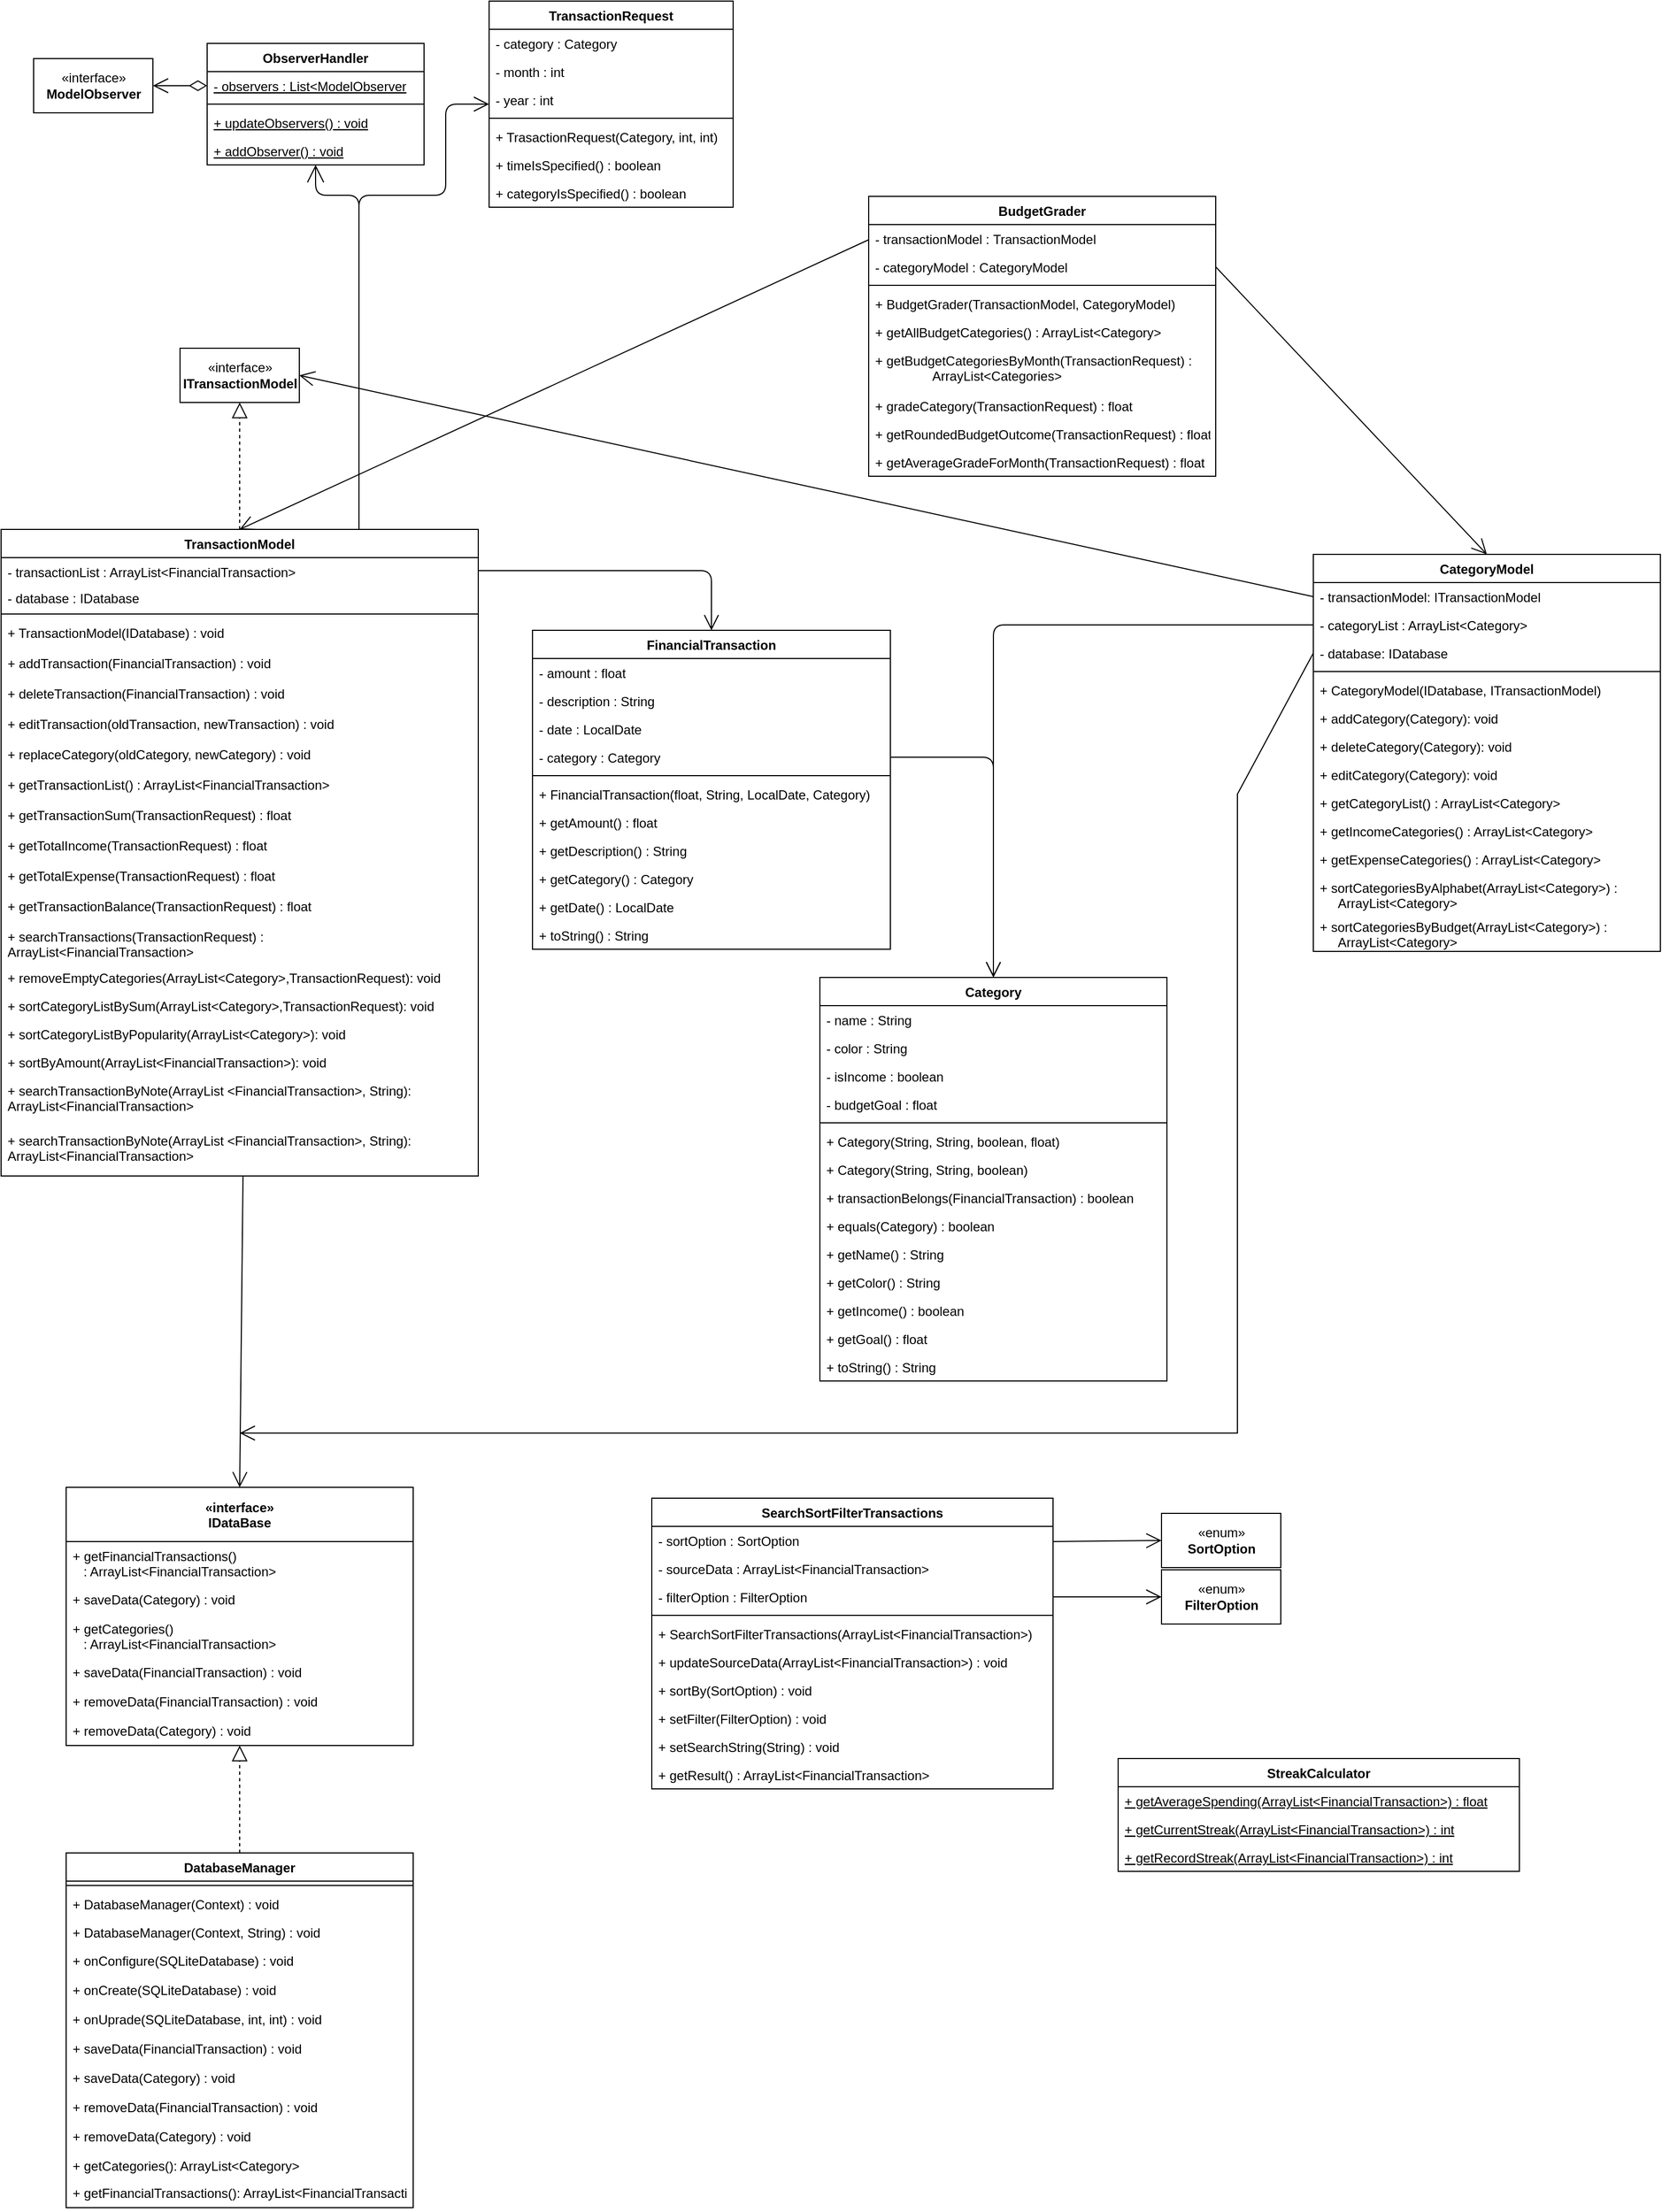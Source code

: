<mxfile version="15.5.6" type="github">
  <diagram id="JBq3-hnNn8MsmZej8R52" name="Page-1">
    <mxGraphModel dx="979" dy="1760" grid="1" gridSize="10" guides="1" tooltips="1" connect="1" arrows="1" fold="1" page="1" pageScale="1" pageWidth="850" pageHeight="1100" math="0" shadow="0">
      <root>
        <mxCell id="0" />
        <mxCell id="1" parent="0" />
        <mxCell id="jCYjd-SFuQGGlROhEJXl-30" style="edgeStyle=orthogonalEdgeStyle;rounded=1;orthogonalLoop=1;jettySize=auto;html=1;endArrow=open;startSize=14;endSize=14;sourcePerimeterSpacing=8;targetPerimeterSpacing=8;entryX=0.5;entryY=1;entryDx=0;entryDy=0;" parent="1" target="jCYjd-SFuQGGlROhEJXl-24" edge="1">
          <mxGeometry relative="1" as="geometry">
            <mxPoint x="650" y="-51" as="targetPoint" />
            <Array as="points">
              <mxPoint x="690" y="-41" />
              <mxPoint x="650" y="-41" />
            </Array>
            <mxPoint x="690" y="10" as="sourcePoint" />
          </mxGeometry>
        </mxCell>
        <mxCell id="jCYjd-SFuQGGlROhEJXl-1" value="TransactionModel" style="swimlane;fontStyle=1;align=center;verticalAlign=top;childLayout=stackLayout;horizontal=1;startSize=26;horizontalStack=0;resizeParent=1;resizeParentMax=0;resizeLast=0;collapsible=1;marginBottom=0;" parent="1" vertex="1">
          <mxGeometry x="360" y="267" width="440" height="596" as="geometry">
            <mxRectangle x="40" y="200" width="100" height="26" as="alternateBounds" />
          </mxGeometry>
        </mxCell>
        <mxCell id="jCYjd-SFuQGGlROhEJXl-2" value="- transactionList : ArrayList&lt;FinancialTransaction&gt;&#xa;&#xa;" style="text;strokeColor=none;fillColor=none;align=left;verticalAlign=top;spacingLeft=4;spacingRight=4;overflow=hidden;rotatable=0;points=[[0,0.5],[1,0.5]];portConstraint=eastwest;fontStyle=0" parent="jCYjd-SFuQGGlROhEJXl-1" vertex="1">
          <mxGeometry y="26" width="440" height="24" as="geometry" />
        </mxCell>
        <mxCell id="jCYjd-SFuQGGlROhEJXl-4" value="- database : IDatabase" style="text;strokeColor=none;fillColor=none;align=left;verticalAlign=top;spacingLeft=4;spacingRight=4;overflow=hidden;rotatable=0;points=[[0,0.5],[1,0.5]];portConstraint=eastwest;" parent="jCYjd-SFuQGGlROhEJXl-1" vertex="1">
          <mxGeometry y="50" width="440" height="24" as="geometry" />
        </mxCell>
        <mxCell id="jCYjd-SFuQGGlROhEJXl-7" value="" style="line;strokeWidth=1;fillColor=none;align=left;verticalAlign=middle;spacingTop=-1;spacingLeft=3;spacingRight=3;rotatable=0;labelPosition=right;points=[];portConstraint=eastwest;" parent="jCYjd-SFuQGGlROhEJXl-1" vertex="1">
          <mxGeometry y="74" width="440" height="8" as="geometry" />
        </mxCell>
        <mxCell id="jCYjd-SFuQGGlROhEJXl-8" value="+ TransactionModel(IDatabase) : void" style="text;strokeColor=none;fillColor=none;align=left;verticalAlign=top;spacingLeft=4;spacingRight=4;overflow=hidden;rotatable=0;points=[[0,0.5],[1,0.5]];portConstraint=eastwest;" parent="jCYjd-SFuQGGlROhEJXl-1" vertex="1">
          <mxGeometry y="82" width="440" height="28" as="geometry" />
        </mxCell>
        <mxCell id="jCYjd-SFuQGGlROhEJXl-9" value="+ addTransaction(FinancialTransaction) : void" style="text;strokeColor=none;fillColor=none;align=left;verticalAlign=top;spacingLeft=4;spacingRight=4;overflow=hidden;rotatable=0;points=[[0,0.5],[1,0.5]];portConstraint=eastwest;" parent="jCYjd-SFuQGGlROhEJXl-1" vertex="1">
          <mxGeometry y="110" width="440" height="28" as="geometry" />
        </mxCell>
        <mxCell id="jCYjd-SFuQGGlROhEJXl-10" value="+ deleteTransaction(FinancialTransaction) : void" style="text;strokeColor=none;fillColor=none;align=left;verticalAlign=top;spacingLeft=4;spacingRight=4;overflow=hidden;rotatable=0;points=[[0,0.5],[1,0.5]];portConstraint=eastwest;" parent="jCYjd-SFuQGGlROhEJXl-1" vertex="1">
          <mxGeometry y="138" width="440" height="28" as="geometry" />
        </mxCell>
        <mxCell id="jCYjd-SFuQGGlROhEJXl-13" value="+ editTransaction(oldTransaction, newTransaction) : void" style="text;strokeColor=none;fillColor=none;align=left;verticalAlign=top;spacingLeft=4;spacingRight=4;overflow=hidden;rotatable=0;points=[[0,0.5],[1,0.5]];portConstraint=eastwest;" parent="jCYjd-SFuQGGlROhEJXl-1" vertex="1">
          <mxGeometry y="166" width="440" height="28" as="geometry" />
        </mxCell>
        <mxCell id="jCYjd-SFuQGGlROhEJXl-14" value="+ replaceCategory(oldCategory, newCategory) : void" style="text;strokeColor=none;fillColor=none;align=left;verticalAlign=top;spacingLeft=4;spacingRight=4;overflow=hidden;rotatable=0;points=[[0,0.5],[1,0.5]];portConstraint=eastwest;" parent="jCYjd-SFuQGGlROhEJXl-1" vertex="1">
          <mxGeometry y="194" width="440" height="28" as="geometry" />
        </mxCell>
        <mxCell id="jCYjd-SFuQGGlROhEJXl-15" value="+ getTransactionList() : ArrayList&lt;FinancialTransaction&gt;" style="text;strokeColor=none;fillColor=none;align=left;verticalAlign=top;spacingLeft=4;spacingRight=4;overflow=hidden;rotatable=0;points=[[0,0.5],[1,0.5]];portConstraint=eastwest;" parent="jCYjd-SFuQGGlROhEJXl-1" vertex="1">
          <mxGeometry y="222" width="440" height="28" as="geometry" />
        </mxCell>
        <mxCell id="jCYjd-SFuQGGlROhEJXl-17" value="+ getTransactionSum(TransactionRequest) : float" style="text;strokeColor=none;fillColor=none;align=left;verticalAlign=top;spacingLeft=4;spacingRight=4;overflow=hidden;rotatable=0;points=[[0,0.5],[1,0.5]];portConstraint=eastwest;" parent="jCYjd-SFuQGGlROhEJXl-1" vertex="1">
          <mxGeometry y="250" width="440" height="28" as="geometry" />
        </mxCell>
        <mxCell id="vrrM41h6jzRr-Cw_LKcc-3" value="+ getTotalIncome(TransactionRequest) : float" style="text;strokeColor=none;fillColor=none;align=left;verticalAlign=top;spacingLeft=4;spacingRight=4;overflow=hidden;rotatable=0;points=[[0,0.5],[1,0.5]];portConstraint=eastwest;" parent="jCYjd-SFuQGGlROhEJXl-1" vertex="1">
          <mxGeometry y="278" width="440" height="28" as="geometry" />
        </mxCell>
        <mxCell id="vrrM41h6jzRr-Cw_LKcc-4" value="+ getTotalExpense(TransactionRequest) : float" style="text;strokeColor=none;fillColor=none;align=left;verticalAlign=top;spacingLeft=4;spacingRight=4;overflow=hidden;rotatable=0;points=[[0,0.5],[1,0.5]];portConstraint=eastwest;" parent="jCYjd-SFuQGGlROhEJXl-1" vertex="1">
          <mxGeometry y="306" width="440" height="28" as="geometry" />
        </mxCell>
        <mxCell id="vrrM41h6jzRr-Cw_LKcc-5" value="+ getTransactionBalance(TransactionRequest) : float" style="text;strokeColor=none;fillColor=none;align=left;verticalAlign=top;spacingLeft=4;spacingRight=4;overflow=hidden;rotatable=0;points=[[0,0.5],[1,0.5]];portConstraint=eastwest;" parent="jCYjd-SFuQGGlROhEJXl-1" vertex="1">
          <mxGeometry y="334" width="440" height="28" as="geometry" />
        </mxCell>
        <mxCell id="jCYjd-SFuQGGlROhEJXl-18" value="+ searchTransactions(TransactionRequest) : &#xa;ArrayList&lt;FinancialTransaction&gt;" style="text;strokeColor=none;fillColor=none;align=left;verticalAlign=top;spacingLeft=4;spacingRight=4;overflow=hidden;rotatable=0;points=[[0,0.5],[1,0.5]];portConstraint=eastwest;" parent="jCYjd-SFuQGGlROhEJXl-1" vertex="1">
          <mxGeometry y="362" width="440" height="38" as="geometry" />
        </mxCell>
        <mxCell id="V6XxrEWgAAOU4vfy0HJ4-48" value="+ removeEmptyCategories(ArrayList&lt;Category&gt;,TransactionRequest): void" style="text;strokeColor=none;fillColor=none;align=left;verticalAlign=top;spacingLeft=4;spacingRight=4;overflow=hidden;rotatable=0;points=[[0,0.5],[1,0.5]];portConstraint=eastwest;" parent="jCYjd-SFuQGGlROhEJXl-1" vertex="1">
          <mxGeometry y="400" width="440" height="26" as="geometry" />
        </mxCell>
        <mxCell id="V6XxrEWgAAOU4vfy0HJ4-47" value="+ sortCategoryListBySum(ArrayList&lt;Category&gt;,TransactionRequest): void" style="text;strokeColor=none;fillColor=none;align=left;verticalAlign=top;spacingLeft=4;spacingRight=4;overflow=hidden;rotatable=0;points=[[0,0.5],[1,0.5]];portConstraint=eastwest;" parent="jCYjd-SFuQGGlROhEJXl-1" vertex="1">
          <mxGeometry y="426" width="440" height="26" as="geometry" />
        </mxCell>
        <mxCell id="V6XxrEWgAAOU4vfy0HJ4-50" value="+ sortCategoryListByPopularity(ArrayList&lt;Category&gt;): void" style="text;strokeColor=none;fillColor=none;align=left;verticalAlign=top;spacingLeft=4;spacingRight=4;overflow=hidden;rotatable=0;points=[[0,0.5],[1,0.5]];portConstraint=eastwest;" parent="jCYjd-SFuQGGlROhEJXl-1" vertex="1">
          <mxGeometry y="452" width="440" height="26" as="geometry" />
        </mxCell>
        <mxCell id="V6XxrEWgAAOU4vfy0HJ4-51" value="+ sortByAmount(ArrayList&lt;FinancialTransaction&gt;): void" style="text;strokeColor=none;fillColor=none;align=left;verticalAlign=top;spacingLeft=4;spacingRight=4;overflow=hidden;rotatable=0;points=[[0,0.5],[1,0.5]];portConstraint=eastwest;" parent="jCYjd-SFuQGGlROhEJXl-1" vertex="1">
          <mxGeometry y="478" width="440" height="26" as="geometry" />
        </mxCell>
        <mxCell id="V6XxrEWgAAOU4vfy0HJ4-52" value="+ searchTransactionByNote(ArrayList &lt;FinancialTransaction&gt;, String):  &#xa;ArrayList&lt;FinancialTransaction&gt;" style="text;strokeColor=none;fillColor=none;align=left;verticalAlign=top;spacingLeft=4;spacingRight=4;overflow=hidden;rotatable=0;points=[[0,0.5],[1,0.5]];portConstraint=eastwest;" parent="jCYjd-SFuQGGlROhEJXl-1" vertex="1">
          <mxGeometry y="504" width="440" height="46" as="geometry" />
        </mxCell>
        <mxCell id="V6XxrEWgAAOU4vfy0HJ4-53" value="+ searchTransactionByNote(ArrayList &lt;FinancialTransaction&gt;, String):  &#xa;ArrayList&lt;FinancialTransaction&gt;" style="text;strokeColor=none;fillColor=none;align=left;verticalAlign=top;spacingLeft=4;spacingRight=4;overflow=hidden;rotatable=0;points=[[0,0.5],[1,0.5]];portConstraint=eastwest;" parent="jCYjd-SFuQGGlROhEJXl-1" vertex="1">
          <mxGeometry y="550" width="440" height="46" as="geometry" />
        </mxCell>
        <mxCell id="jCYjd-SFuQGGlROhEJXl-23" value="«interface»&lt;br&gt;&lt;b&gt;ModelObserver&lt;/b&gt;" style="html=1;" parent="1" vertex="1">
          <mxGeometry x="390" y="-167" width="110" height="50" as="geometry" />
        </mxCell>
        <mxCell id="jCYjd-SFuQGGlROhEJXl-24" value="ObserverHandler" style="swimlane;fontStyle=1;align=center;verticalAlign=top;childLayout=stackLayout;horizontal=1;startSize=26;horizontalStack=0;resizeParent=1;resizeParentMax=0;resizeLast=0;collapsible=1;marginBottom=0;" parent="1" vertex="1">
          <mxGeometry x="550" y="-181" width="200" height="112" as="geometry">
            <mxRectangle x="200" y="-40" width="130" height="26" as="alternateBounds" />
          </mxGeometry>
        </mxCell>
        <mxCell id="jCYjd-SFuQGGlROhEJXl-25" value="- observers : List&lt;ModelObserver" style="text;strokeColor=none;fillColor=none;align=left;verticalAlign=top;spacingLeft=4;spacingRight=4;overflow=hidden;rotatable=0;points=[[0,0.5],[1,0.5]];portConstraint=eastwest;fontStyle=4" parent="jCYjd-SFuQGGlROhEJXl-24" vertex="1">
          <mxGeometry y="26" width="200" height="26" as="geometry" />
        </mxCell>
        <mxCell id="jCYjd-SFuQGGlROhEJXl-26" value="" style="line;strokeWidth=1;fillColor=none;align=left;verticalAlign=middle;spacingTop=-1;spacingLeft=3;spacingRight=3;rotatable=0;labelPosition=right;points=[];portConstraint=eastwest;" parent="jCYjd-SFuQGGlROhEJXl-24" vertex="1">
          <mxGeometry y="52" width="200" height="8" as="geometry" />
        </mxCell>
        <mxCell id="jCYjd-SFuQGGlROhEJXl-27" value="+ updateObservers() : void" style="text;strokeColor=none;fillColor=none;align=left;verticalAlign=top;spacingLeft=4;spacingRight=4;overflow=hidden;rotatable=0;points=[[0,0.5],[1,0.5]];portConstraint=eastwest;fontStyle=4" parent="jCYjd-SFuQGGlROhEJXl-24" vertex="1">
          <mxGeometry y="60" width="200" height="26" as="geometry" />
        </mxCell>
        <mxCell id="jCYjd-SFuQGGlROhEJXl-28" value="+ addObserver() : void" style="text;strokeColor=none;fillColor=none;align=left;verticalAlign=top;spacingLeft=4;spacingRight=4;overflow=hidden;rotatable=0;points=[[0,0.5],[1,0.5]];portConstraint=eastwest;fontStyle=4" parent="jCYjd-SFuQGGlROhEJXl-24" vertex="1">
          <mxGeometry y="86" width="200" height="26" as="geometry" />
        </mxCell>
        <mxCell id="jCYjd-SFuQGGlROhEJXl-29" value="" style="endArrow=open;html=1;endSize=12;startArrow=diamondThin;startSize=14;startFill=0;edgeStyle=orthogonalEdgeStyle;align=left;verticalAlign=bottom;exitX=0;exitY=0.5;exitDx=0;exitDy=0;entryX=1;entryY=0.5;entryDx=0;entryDy=0;" parent="1" source="jCYjd-SFuQGGlROhEJXl-25" target="jCYjd-SFuQGGlROhEJXl-23" edge="1">
          <mxGeometry x="-1" y="3" relative="1" as="geometry">
            <mxPoint x="400" y="139" as="sourcePoint" />
            <mxPoint x="560" y="139" as="targetPoint" />
          </mxGeometry>
        </mxCell>
        <mxCell id="jCYjd-SFuQGGlROhEJXl-31" value="FinancialTransaction" style="swimlane;fontStyle=1;align=center;verticalAlign=top;childLayout=stackLayout;horizontal=1;startSize=26;horizontalStack=0;resizeParent=1;resizeParentMax=0;resizeLast=0;collapsible=1;marginBottom=0;" parent="1" vertex="1">
          <mxGeometry x="850" y="360" width="330" height="294" as="geometry">
            <mxRectangle x="440" y="320" width="100" height="26" as="alternateBounds" />
          </mxGeometry>
        </mxCell>
        <mxCell id="jCYjd-SFuQGGlROhEJXl-32" value="- amount : float" style="text;strokeColor=none;fillColor=none;align=left;verticalAlign=top;spacingLeft=4;spacingRight=4;overflow=hidden;rotatable=0;points=[[0,0.5],[1,0.5]];portConstraint=eastwest;" parent="jCYjd-SFuQGGlROhEJXl-31" vertex="1">
          <mxGeometry y="26" width="330" height="26" as="geometry" />
        </mxCell>
        <mxCell id="jCYjd-SFuQGGlROhEJXl-33" value="- description : String" style="text;strokeColor=none;fillColor=none;align=left;verticalAlign=top;spacingLeft=4;spacingRight=4;overflow=hidden;rotatable=0;points=[[0,0.5],[1,0.5]];portConstraint=eastwest;" parent="jCYjd-SFuQGGlROhEJXl-31" vertex="1">
          <mxGeometry y="52" width="330" height="26" as="geometry" />
        </mxCell>
        <mxCell id="jCYjd-SFuQGGlROhEJXl-34" value="- date : LocalDate" style="text;strokeColor=none;fillColor=none;align=left;verticalAlign=top;spacingLeft=4;spacingRight=4;overflow=hidden;rotatable=0;points=[[0,0.5],[1,0.5]];portConstraint=eastwest;" parent="jCYjd-SFuQGGlROhEJXl-31" vertex="1">
          <mxGeometry y="78" width="330" height="26" as="geometry" />
        </mxCell>
        <mxCell id="jCYjd-SFuQGGlROhEJXl-35" value="- category : Category" style="text;strokeColor=none;fillColor=none;align=left;verticalAlign=top;spacingLeft=4;spacingRight=4;overflow=hidden;rotatable=0;points=[[0,0.5],[1,0.5]];portConstraint=eastwest;" parent="jCYjd-SFuQGGlROhEJXl-31" vertex="1">
          <mxGeometry y="104" width="330" height="26" as="geometry" />
        </mxCell>
        <mxCell id="jCYjd-SFuQGGlROhEJXl-36" value="" style="line;strokeWidth=1;fillColor=none;align=left;verticalAlign=middle;spacingTop=-1;spacingLeft=3;spacingRight=3;rotatable=0;labelPosition=right;points=[];portConstraint=eastwest;" parent="jCYjd-SFuQGGlROhEJXl-31" vertex="1">
          <mxGeometry y="130" width="330" height="8" as="geometry" />
        </mxCell>
        <mxCell id="jCYjd-SFuQGGlROhEJXl-37" value="+ FinancialTransaction(float, String, LocalDate, Category)" style="text;strokeColor=none;fillColor=none;align=left;verticalAlign=top;spacingLeft=4;spacingRight=4;overflow=hidden;rotatable=0;points=[[0,0.5],[1,0.5]];portConstraint=eastwest;" parent="jCYjd-SFuQGGlROhEJXl-31" vertex="1">
          <mxGeometry y="138" width="330" height="26" as="geometry" />
        </mxCell>
        <mxCell id="jCYjd-SFuQGGlROhEJXl-38" value="+ getAmount() : float" style="text;strokeColor=none;fillColor=none;align=left;verticalAlign=top;spacingLeft=4;spacingRight=4;overflow=hidden;rotatable=0;points=[[0,0.5],[1,0.5]];portConstraint=eastwest;" parent="jCYjd-SFuQGGlROhEJXl-31" vertex="1">
          <mxGeometry y="164" width="330" height="26" as="geometry" />
        </mxCell>
        <mxCell id="jCYjd-SFuQGGlROhEJXl-39" value="+ getDescription() : String" style="text;strokeColor=none;fillColor=none;align=left;verticalAlign=top;spacingLeft=4;spacingRight=4;overflow=hidden;rotatable=0;points=[[0,0.5],[1,0.5]];portConstraint=eastwest;" parent="jCYjd-SFuQGGlROhEJXl-31" vertex="1">
          <mxGeometry y="190" width="330" height="26" as="geometry" />
        </mxCell>
        <mxCell id="jCYjd-SFuQGGlROhEJXl-40" value="+ getCategory() : Category" style="text;strokeColor=none;fillColor=none;align=left;verticalAlign=top;spacingLeft=4;spacingRight=4;overflow=hidden;rotatable=0;points=[[0,0.5],[1,0.5]];portConstraint=eastwest;" parent="jCYjd-SFuQGGlROhEJXl-31" vertex="1">
          <mxGeometry y="216" width="330" height="26" as="geometry" />
        </mxCell>
        <mxCell id="jCYjd-SFuQGGlROhEJXl-87" value="+ getDate() : LocalDate" style="text;strokeColor=none;fillColor=none;align=left;verticalAlign=top;spacingLeft=4;spacingRight=4;overflow=hidden;rotatable=0;points=[[0,0.5],[1,0.5]];portConstraint=eastwest;" parent="jCYjd-SFuQGGlROhEJXl-31" vertex="1">
          <mxGeometry y="242" width="330" height="26" as="geometry" />
        </mxCell>
        <mxCell id="jCYjd-SFuQGGlROhEJXl-41" value="+ toString() : String" style="text;strokeColor=none;fillColor=none;align=left;verticalAlign=top;spacingLeft=4;spacingRight=4;overflow=hidden;rotatable=0;points=[[0,0.5],[1,0.5]];portConstraint=eastwest;" parent="jCYjd-SFuQGGlROhEJXl-31" vertex="1">
          <mxGeometry y="268" width="330" height="26" as="geometry" />
        </mxCell>
        <mxCell id="jCYjd-SFuQGGlROhEJXl-42" value="Category" style="swimlane;fontStyle=1;align=center;verticalAlign=top;childLayout=stackLayout;horizontal=1;startSize=26;horizontalStack=0;resizeParent=1;resizeParentMax=0;resizeLast=0;collapsible=1;marginBottom=0;" parent="1" vertex="1">
          <mxGeometry x="1115" y="680" width="320" height="372" as="geometry" />
        </mxCell>
        <mxCell id="jCYjd-SFuQGGlROhEJXl-43" value="- name : String" style="text;strokeColor=none;fillColor=none;align=left;verticalAlign=top;spacingLeft=4;spacingRight=4;overflow=hidden;rotatable=0;points=[[0,0.5],[1,0.5]];portConstraint=eastwest;" parent="jCYjd-SFuQGGlROhEJXl-42" vertex="1">
          <mxGeometry y="26" width="320" height="26" as="geometry" />
        </mxCell>
        <mxCell id="jCYjd-SFuQGGlROhEJXl-44" value="- color : String" style="text;strokeColor=none;fillColor=none;align=left;verticalAlign=top;spacingLeft=4;spacingRight=4;overflow=hidden;rotatable=0;points=[[0,0.5],[1,0.5]];portConstraint=eastwest;" parent="jCYjd-SFuQGGlROhEJXl-42" vertex="1">
          <mxGeometry y="52" width="320" height="26" as="geometry" />
        </mxCell>
        <mxCell id="jCYjd-SFuQGGlROhEJXl-45" value="- isIncome : boolean" style="text;strokeColor=none;fillColor=none;align=left;verticalAlign=top;spacingLeft=4;spacingRight=4;overflow=hidden;rotatable=0;points=[[0,0.5],[1,0.5]];portConstraint=eastwest;" parent="jCYjd-SFuQGGlROhEJXl-42" vertex="1">
          <mxGeometry y="78" width="320" height="26" as="geometry" />
        </mxCell>
        <mxCell id="V6XxrEWgAAOU4vfy0HJ4-4" value="- budgetGoal : float" style="text;strokeColor=none;fillColor=none;align=left;verticalAlign=top;spacingLeft=4;spacingRight=4;overflow=hidden;rotatable=0;points=[[0,0.5],[1,0.5]];portConstraint=eastwest;" parent="jCYjd-SFuQGGlROhEJXl-42" vertex="1">
          <mxGeometry y="104" width="320" height="26" as="geometry" />
        </mxCell>
        <mxCell id="jCYjd-SFuQGGlROhEJXl-46" value="" style="line;strokeWidth=1;fillColor=none;align=left;verticalAlign=middle;spacingTop=-1;spacingLeft=3;spacingRight=3;rotatable=0;labelPosition=right;points=[];portConstraint=eastwest;" parent="jCYjd-SFuQGGlROhEJXl-42" vertex="1">
          <mxGeometry y="130" width="320" height="8" as="geometry" />
        </mxCell>
        <mxCell id="jCYjd-SFuQGGlROhEJXl-47" value="+ Category(String, String, boolean, float)" style="text;strokeColor=none;fillColor=none;align=left;verticalAlign=top;spacingLeft=4;spacingRight=4;overflow=hidden;rotatable=0;points=[[0,0.5],[1,0.5]];portConstraint=eastwest;" parent="jCYjd-SFuQGGlROhEJXl-42" vertex="1">
          <mxGeometry y="138" width="320" height="26" as="geometry" />
        </mxCell>
        <mxCell id="V6XxrEWgAAOU4vfy0HJ4-5" value="+ Category(String, String, boolean)" style="text;strokeColor=none;fillColor=none;align=left;verticalAlign=top;spacingLeft=4;spacingRight=4;overflow=hidden;rotatable=0;points=[[0,0.5],[1,0.5]];portConstraint=eastwest;" parent="jCYjd-SFuQGGlROhEJXl-42" vertex="1">
          <mxGeometry y="164" width="320" height="26" as="geometry" />
        </mxCell>
        <mxCell id="jCYjd-SFuQGGlROhEJXl-48" value="+ transactionBelongs(FinancialTransaction) : boolean" style="text;strokeColor=none;fillColor=none;align=left;verticalAlign=top;spacingLeft=4;spacingRight=4;overflow=hidden;rotatable=0;points=[[0,0.5],[1,0.5]];portConstraint=eastwest;" parent="jCYjd-SFuQGGlROhEJXl-42" vertex="1">
          <mxGeometry y="190" width="320" height="26" as="geometry" />
        </mxCell>
        <mxCell id="jCYjd-SFuQGGlROhEJXl-49" value="+ equals(Category) : boolean" style="text;strokeColor=none;fillColor=none;align=left;verticalAlign=top;spacingLeft=4;spacingRight=4;overflow=hidden;rotatable=0;points=[[0,0.5],[1,0.5]];portConstraint=eastwest;" parent="jCYjd-SFuQGGlROhEJXl-42" vertex="1">
          <mxGeometry y="216" width="320" height="26" as="geometry" />
        </mxCell>
        <mxCell id="jCYjd-SFuQGGlROhEJXl-50" value="+ getName() : String" style="text;strokeColor=none;fillColor=none;align=left;verticalAlign=top;spacingLeft=4;spacingRight=4;overflow=hidden;rotatable=0;points=[[0,0.5],[1,0.5]];portConstraint=eastwest;" parent="jCYjd-SFuQGGlROhEJXl-42" vertex="1">
          <mxGeometry y="242" width="320" height="26" as="geometry" />
        </mxCell>
        <mxCell id="jCYjd-SFuQGGlROhEJXl-51" value="+ getColor() : String" style="text;strokeColor=none;fillColor=none;align=left;verticalAlign=top;spacingLeft=4;spacingRight=4;overflow=hidden;rotatable=0;points=[[0,0.5],[1,0.5]];portConstraint=eastwest;" parent="jCYjd-SFuQGGlROhEJXl-42" vertex="1">
          <mxGeometry y="268" width="320" height="26" as="geometry" />
        </mxCell>
        <mxCell id="V6XxrEWgAAOU4vfy0HJ4-6" value="+ getIncome() : boolean" style="text;strokeColor=none;fillColor=none;align=left;verticalAlign=top;spacingLeft=4;spacingRight=4;overflow=hidden;rotatable=0;points=[[0,0.5],[1,0.5]];portConstraint=eastwest;" parent="jCYjd-SFuQGGlROhEJXl-42" vertex="1">
          <mxGeometry y="294" width="320" height="26" as="geometry" />
        </mxCell>
        <mxCell id="V6XxrEWgAAOU4vfy0HJ4-7" value="+ getGoal() : float" style="text;strokeColor=none;fillColor=none;align=left;verticalAlign=top;spacingLeft=4;spacingRight=4;overflow=hidden;rotatable=0;points=[[0,0.5],[1,0.5]];portConstraint=eastwest;" parent="jCYjd-SFuQGGlROhEJXl-42" vertex="1">
          <mxGeometry y="320" width="320" height="26" as="geometry" />
        </mxCell>
        <mxCell id="jCYjd-SFuQGGlROhEJXl-52" value="+ toString() : String" style="text;strokeColor=none;fillColor=none;align=left;verticalAlign=top;spacingLeft=4;spacingRight=4;overflow=hidden;rotatable=0;points=[[0,0.5],[1,0.5]];portConstraint=eastwest;" parent="jCYjd-SFuQGGlROhEJXl-42" vertex="1">
          <mxGeometry y="346" width="320" height="26" as="geometry" />
        </mxCell>
        <mxCell id="jCYjd-SFuQGGlROhEJXl-53" value="" style="endArrow=open;endFill=1;endSize=12;html=1;edgeStyle=orthogonalEdgeStyle;exitX=1;exitY=0.5;exitDx=0;exitDy=0;" parent="1" source="jCYjd-SFuQGGlROhEJXl-35" target="jCYjd-SFuQGGlROhEJXl-42" edge="1">
          <mxGeometry width="160" relative="1" as="geometry">
            <mxPoint x="990" y="480" as="sourcePoint" />
            <mxPoint x="1230" y="530" as="targetPoint" />
          </mxGeometry>
        </mxCell>
        <mxCell id="jCYjd-SFuQGGlROhEJXl-54" value="" style="endArrow=open;endFill=1;endSize=12;html=1;sourcePerimeterSpacing=8;targetPerimeterSpacing=8;exitX=0;exitY=0.5;exitDx=0;exitDy=0;entryX=0.5;entryY=0;entryDx=0;entryDy=0;edgeStyle=orthogonalEdgeStyle;" parent="1" source="V6XxrEWgAAOU4vfy0HJ4-9" target="jCYjd-SFuQGGlROhEJXl-42" edge="1">
          <mxGeometry width="160" relative="1" as="geometry">
            <mxPoint x="800" y="305" as="sourcePoint" />
            <mxPoint x="1130" y="160" as="targetPoint" />
          </mxGeometry>
        </mxCell>
        <mxCell id="jCYjd-SFuQGGlROhEJXl-55" value="" style="endArrow=open;endFill=1;endSize=12;html=1;sourcePerimeterSpacing=8;targetPerimeterSpacing=8;entryX=0.5;entryY=0;entryDx=0;entryDy=0;edgeStyle=orthogonalEdgeStyle;exitX=1;exitY=0.5;exitDx=0;exitDy=0;" parent="1" source="jCYjd-SFuQGGlROhEJXl-2" target="jCYjd-SFuQGGlROhEJXl-31" edge="1">
          <mxGeometry width="160" relative="1" as="geometry">
            <mxPoint x="840" y="320" as="sourcePoint" />
            <mxPoint x="1240" y="370" as="targetPoint" />
          </mxGeometry>
        </mxCell>
        <mxCell id="jCYjd-SFuQGGlROhEJXl-56" value="«interface»&#xa;IDataBase" style="swimlane;fontStyle=1;childLayout=stackLayout;horizontal=1;startSize=50;fillColor=none;horizontalStack=0;resizeParent=1;resizeParentMax=0;resizeLast=0;collapsible=1;marginBottom=0;hachureGap=4;pointerEvents=0;" parent="1" vertex="1">
          <mxGeometry x="420" y="1150" width="320" height="238" as="geometry">
            <mxRectangle x="55" y="760" width="90" height="26" as="alternateBounds" />
          </mxGeometry>
        </mxCell>
        <mxCell id="jCYjd-SFuQGGlROhEJXl-57" value="+ getFinancialTransactions() &#xa;   : ArrayList&lt;FinancialTransaction&gt;" style="text;strokeColor=none;fillColor=none;align=left;verticalAlign=top;spacingLeft=4;spacingRight=4;overflow=hidden;rotatable=0;points=[[0,0.5],[1,0.5]];portConstraint=eastwest;" parent="jCYjd-SFuQGGlROhEJXl-56" vertex="1">
          <mxGeometry y="50" width="320" height="40" as="geometry" />
        </mxCell>
        <mxCell id="jCYjd-SFuQGGlROhEJXl-62" value="+ saveData(Category) : void" style="text;strokeColor=none;fillColor=none;align=left;verticalAlign=top;spacingLeft=4;spacingRight=4;overflow=hidden;rotatable=0;points=[[0,0.5],[1,0.5]];portConstraint=eastwest;" parent="jCYjd-SFuQGGlROhEJXl-56" vertex="1">
          <mxGeometry y="90" width="320" height="27" as="geometry" />
        </mxCell>
        <mxCell id="jCYjd-SFuQGGlROhEJXl-60" value="+ getCategories() &#xa;   : ArrayList&lt;FinancialTransaction&gt;" style="text;strokeColor=none;fillColor=none;align=left;verticalAlign=top;spacingLeft=4;spacingRight=4;overflow=hidden;rotatable=0;points=[[0,0.5],[1,0.5]];portConstraint=eastwest;" parent="jCYjd-SFuQGGlROhEJXl-56" vertex="1">
          <mxGeometry y="117" width="320" height="40" as="geometry" />
        </mxCell>
        <mxCell id="jCYjd-SFuQGGlROhEJXl-61" value="+ saveData(FinancialTransaction) : void" style="text;strokeColor=none;fillColor=none;align=left;verticalAlign=top;spacingLeft=4;spacingRight=4;overflow=hidden;rotatable=0;points=[[0,0.5],[1,0.5]];portConstraint=eastwest;" parent="jCYjd-SFuQGGlROhEJXl-56" vertex="1">
          <mxGeometry y="157" width="320" height="27" as="geometry" />
        </mxCell>
        <mxCell id="jCYjd-SFuQGGlROhEJXl-63" value="+ removeData(FinancialTransaction) : void" style="text;strokeColor=none;fillColor=none;align=left;verticalAlign=top;spacingLeft=4;spacingRight=4;overflow=hidden;rotatable=0;points=[[0,0.5],[1,0.5]];portConstraint=eastwest;" parent="jCYjd-SFuQGGlROhEJXl-56" vertex="1">
          <mxGeometry y="184" width="320" height="27" as="geometry" />
        </mxCell>
        <mxCell id="jCYjd-SFuQGGlROhEJXl-64" value="+ removeData(Category) : void" style="text;strokeColor=none;fillColor=none;align=left;verticalAlign=top;spacingLeft=4;spacingRight=4;overflow=hidden;rotatable=0;points=[[0,0.5],[1,0.5]];portConstraint=eastwest;" parent="jCYjd-SFuQGGlROhEJXl-56" vertex="1">
          <mxGeometry y="211" width="320" height="27" as="geometry" />
        </mxCell>
        <mxCell id="jCYjd-SFuQGGlROhEJXl-70" value="DatabaseManager" style="swimlane;fontStyle=1;align=center;verticalAlign=top;childLayout=stackLayout;horizontal=1;startSize=26;horizontalStack=0;resizeParent=1;resizeParentMax=0;resizeLast=0;collapsible=1;marginBottom=0;" parent="1" vertex="1">
          <mxGeometry x="420" y="1487" width="320" height="327" as="geometry">
            <mxRectangle x="440" y="760" width="140" height="26" as="alternateBounds" />
          </mxGeometry>
        </mxCell>
        <mxCell id="jCYjd-SFuQGGlROhEJXl-71" value="" style="line;strokeWidth=1;fillColor=none;align=left;verticalAlign=middle;spacingTop=-1;spacingLeft=3;spacingRight=3;rotatable=0;labelPosition=right;points=[];portConstraint=eastwest;" parent="jCYjd-SFuQGGlROhEJXl-70" vertex="1">
          <mxGeometry y="26" width="320" height="8" as="geometry" />
        </mxCell>
        <mxCell id="jCYjd-SFuQGGlROhEJXl-72" value="+ DatabaseManager(Context) : void" style="text;strokeColor=none;fillColor=none;align=left;verticalAlign=top;spacingLeft=4;spacingRight=4;overflow=hidden;rotatable=0;points=[[0,0.5],[1,0.5]];portConstraint=eastwest;" parent="jCYjd-SFuQGGlROhEJXl-70" vertex="1">
          <mxGeometry y="34" width="320" height="26" as="geometry" />
        </mxCell>
        <mxCell id="V6XxrEWgAAOU4vfy0HJ4-28" value="+ DatabaseManager(Context, String) : void" style="text;strokeColor=none;fillColor=none;align=left;verticalAlign=top;spacingLeft=4;spacingRight=4;overflow=hidden;rotatable=0;points=[[0,0.5],[1,0.5]];portConstraint=eastwest;" parent="jCYjd-SFuQGGlROhEJXl-70" vertex="1">
          <mxGeometry y="60" width="320" height="26" as="geometry" />
        </mxCell>
        <mxCell id="V6XxrEWgAAOU4vfy0HJ4-29" value="+ onConfigure(SQLiteDatabase) : void" style="text;strokeColor=none;fillColor=none;align=left;verticalAlign=top;spacingLeft=4;spacingRight=4;overflow=hidden;rotatable=0;points=[[0,0.5],[1,0.5]];portConstraint=eastwest;" parent="jCYjd-SFuQGGlROhEJXl-70" vertex="1">
          <mxGeometry y="86" width="320" height="27" as="geometry" />
        </mxCell>
        <mxCell id="V6XxrEWgAAOU4vfy0HJ4-30" value="+ onCreate(SQLiteDatabase) : void" style="text;strokeColor=none;fillColor=none;align=left;verticalAlign=top;spacingLeft=4;spacingRight=4;overflow=hidden;rotatable=0;points=[[0,0.5],[1,0.5]];portConstraint=eastwest;" parent="jCYjd-SFuQGGlROhEJXl-70" vertex="1">
          <mxGeometry y="113" width="320" height="27" as="geometry" />
        </mxCell>
        <mxCell id="V6XxrEWgAAOU4vfy0HJ4-36" value="+ onUprade(SQLiteDatabase, int, int) : void" style="text;strokeColor=none;fillColor=none;align=left;verticalAlign=top;spacingLeft=4;spacingRight=4;overflow=hidden;rotatable=0;points=[[0,0.5],[1,0.5]];portConstraint=eastwest;" parent="jCYjd-SFuQGGlROhEJXl-70" vertex="1">
          <mxGeometry y="140" width="320" height="27" as="geometry" />
        </mxCell>
        <mxCell id="jCYjd-SFuQGGlROhEJXl-78" value="+ saveData(FinancialTransaction) : void" style="text;strokeColor=none;fillColor=none;align=left;verticalAlign=top;spacingLeft=4;spacingRight=4;overflow=hidden;rotatable=0;points=[[0,0.5],[1,0.5]];portConstraint=eastwest;" parent="jCYjd-SFuQGGlROhEJXl-70" vertex="1">
          <mxGeometry y="167" width="320" height="27" as="geometry" />
        </mxCell>
        <mxCell id="V6XxrEWgAAOU4vfy0HJ4-37" value="+ saveData(Category) : void" style="text;strokeColor=none;fillColor=none;align=left;verticalAlign=top;spacingLeft=4;spacingRight=4;overflow=hidden;rotatable=0;points=[[0,0.5],[1,0.5]];portConstraint=eastwest;" parent="jCYjd-SFuQGGlROhEJXl-70" vertex="1">
          <mxGeometry y="194" width="320" height="27" as="geometry" />
        </mxCell>
        <mxCell id="V6XxrEWgAAOU4vfy0HJ4-38" value="+ removeData(FinancialTransaction) : void" style="text;strokeColor=none;fillColor=none;align=left;verticalAlign=top;spacingLeft=4;spacingRight=4;overflow=hidden;rotatable=0;points=[[0,0.5],[1,0.5]];portConstraint=eastwest;" parent="jCYjd-SFuQGGlROhEJXl-70" vertex="1">
          <mxGeometry y="221" width="320" height="27" as="geometry" />
        </mxCell>
        <mxCell id="V6XxrEWgAAOU4vfy0HJ4-39" value="+ removeData(Category) : void" style="text;strokeColor=none;fillColor=none;align=left;verticalAlign=top;spacingLeft=4;spacingRight=4;overflow=hidden;rotatable=0;points=[[0,0.5],[1,0.5]];portConstraint=eastwest;" parent="jCYjd-SFuQGGlROhEJXl-70" vertex="1">
          <mxGeometry y="248" width="320" height="27" as="geometry" />
        </mxCell>
        <mxCell id="jCYjd-SFuQGGlROhEJXl-75" value="+ getCategories(): ArrayList&lt;Category&gt;" style="text;strokeColor=none;fillColor=none;align=left;verticalAlign=top;spacingLeft=4;spacingRight=4;overflow=hidden;rotatable=0;points=[[0,0.5],[1,0.5]];portConstraint=eastwest;" parent="jCYjd-SFuQGGlROhEJXl-70" vertex="1">
          <mxGeometry y="275" width="320" height="25" as="geometry" />
        </mxCell>
        <mxCell id="V6XxrEWgAAOU4vfy0HJ4-40" value="+ getFinancialTransactions(): ArrayList&lt;FinancialTransaction&gt;" style="text;strokeColor=none;fillColor=none;align=left;verticalAlign=top;spacingLeft=4;spacingRight=4;overflow=hidden;rotatable=0;points=[[0,0.5],[1,0.5]];portConstraint=eastwest;" parent="jCYjd-SFuQGGlROhEJXl-70" vertex="1">
          <mxGeometry y="300" width="320" height="27" as="geometry" />
        </mxCell>
        <mxCell id="eanN9j7N-SGqkQEInLmc-1" value="TransactionRequest" style="swimlane;fontStyle=1;align=center;verticalAlign=top;childLayout=stackLayout;horizontal=1;startSize=26;horizontalStack=0;resizeParent=1;resizeParentMax=0;resizeLast=0;collapsible=1;marginBottom=0;" parent="1" vertex="1">
          <mxGeometry x="810" y="-220" width="225" height="190" as="geometry">
            <mxRectangle x="880" y="40" width="150" height="26" as="alternateBounds" />
          </mxGeometry>
        </mxCell>
        <mxCell id="eanN9j7N-SGqkQEInLmc-2" value="- category : Category" style="text;strokeColor=none;fillColor=none;align=left;verticalAlign=top;spacingLeft=4;spacingRight=4;overflow=hidden;rotatable=0;points=[[0,0.5],[1,0.5]];portConstraint=eastwest;" parent="eanN9j7N-SGqkQEInLmc-1" vertex="1">
          <mxGeometry y="26" width="225" height="26" as="geometry" />
        </mxCell>
        <mxCell id="eanN9j7N-SGqkQEInLmc-3" value="- month : int" style="text;strokeColor=none;fillColor=none;align=left;verticalAlign=top;spacingLeft=4;spacingRight=4;overflow=hidden;rotatable=0;points=[[0,0.5],[1,0.5]];portConstraint=eastwest;" parent="eanN9j7N-SGqkQEInLmc-1" vertex="1">
          <mxGeometry y="52" width="225" height="26" as="geometry" />
        </mxCell>
        <mxCell id="eanN9j7N-SGqkQEInLmc-4" value="- year : int" style="text;strokeColor=none;fillColor=none;align=left;verticalAlign=top;spacingLeft=4;spacingRight=4;overflow=hidden;rotatable=0;points=[[0,0.5],[1,0.5]];portConstraint=eastwest;" parent="eanN9j7N-SGqkQEInLmc-1" vertex="1">
          <mxGeometry y="78" width="225" height="26" as="geometry" />
        </mxCell>
        <mxCell id="eanN9j7N-SGqkQEInLmc-5" value="" style="line;strokeWidth=1;fillColor=none;align=left;verticalAlign=middle;spacingTop=-1;spacingLeft=3;spacingRight=3;rotatable=0;labelPosition=right;points=[];portConstraint=eastwest;" parent="eanN9j7N-SGqkQEInLmc-1" vertex="1">
          <mxGeometry y="104" width="225" height="8" as="geometry" />
        </mxCell>
        <mxCell id="eanN9j7N-SGqkQEInLmc-6" value="+ TrasactionRequest(Category, int, int)" style="text;strokeColor=none;fillColor=none;align=left;verticalAlign=top;spacingLeft=4;spacingRight=4;overflow=hidden;rotatable=0;points=[[0,0.5],[1,0.5]];portConstraint=eastwest;" parent="eanN9j7N-SGqkQEInLmc-1" vertex="1">
          <mxGeometry y="112" width="225" height="26" as="geometry" />
        </mxCell>
        <mxCell id="eanN9j7N-SGqkQEInLmc-7" value="+ timeIsSpecified() : boolean" style="text;strokeColor=none;fillColor=none;align=left;verticalAlign=top;spacingLeft=4;spacingRight=4;overflow=hidden;rotatable=0;points=[[0,0.5],[1,0.5]];portConstraint=eastwest;" parent="eanN9j7N-SGqkQEInLmc-1" vertex="1">
          <mxGeometry y="138" width="225" height="26" as="geometry" />
        </mxCell>
        <mxCell id="eanN9j7N-SGqkQEInLmc-8" value="+ categoryIsSpecified() : boolean" style="text;strokeColor=none;fillColor=none;align=left;verticalAlign=top;spacingLeft=4;spacingRight=4;overflow=hidden;rotatable=0;points=[[0,0.5],[1,0.5]];portConstraint=eastwest;" parent="eanN9j7N-SGqkQEInLmc-1" vertex="1">
          <mxGeometry y="164" width="225" height="26" as="geometry" />
        </mxCell>
        <mxCell id="eanN9j7N-SGqkQEInLmc-10" value="" style="endArrow=open;endFill=1;endSize=12;html=1;exitX=0.75;exitY=0;exitDx=0;exitDy=0;entryX=0;entryY=0.5;entryDx=0;entryDy=0;edgeStyle=orthogonalEdgeStyle;" parent="1" source="jCYjd-SFuQGGlROhEJXl-1" target="eanN9j7N-SGqkQEInLmc-1" edge="1">
          <mxGeometry width="160" relative="1" as="geometry">
            <mxPoint x="687.5" y="6" as="sourcePoint" />
            <mxPoint x="860" y="-201" as="targetPoint" />
            <Array as="points">
              <mxPoint x="690" y="-41" />
              <mxPoint x="770" y="-41" />
              <mxPoint x="770" y="-125" />
            </Array>
          </mxGeometry>
        </mxCell>
        <mxCell id="V6XxrEWgAAOU4vfy0HJ4-8" value="CategoryModel" style="swimlane;fontStyle=1;align=center;verticalAlign=top;childLayout=stackLayout;horizontal=1;startSize=26;horizontalStack=0;resizeParent=1;resizeParentMax=0;resizeLast=0;collapsible=1;marginBottom=0;" parent="1" vertex="1">
          <mxGeometry x="1570" y="290" width="320" height="366" as="geometry" />
        </mxCell>
        <mxCell id="V6XxrEWgAAOU4vfy0HJ4-11" value="- transactionModel: ITransactionModel" style="text;strokeColor=none;fillColor=none;align=left;verticalAlign=top;spacingLeft=4;spacingRight=4;overflow=hidden;rotatable=0;points=[[0,0.5],[1,0.5]];portConstraint=eastwest;" parent="V6XxrEWgAAOU4vfy0HJ4-8" vertex="1">
          <mxGeometry y="26" width="320" height="26" as="geometry" />
        </mxCell>
        <mxCell id="V6XxrEWgAAOU4vfy0HJ4-9" value="- categoryList : ArrayList&lt;Category&gt;" style="text;strokeColor=none;fillColor=none;align=left;verticalAlign=top;spacingLeft=4;spacingRight=4;overflow=hidden;rotatable=0;points=[[0,0.5],[1,0.5]];portConstraint=eastwest;" parent="V6XxrEWgAAOU4vfy0HJ4-8" vertex="1">
          <mxGeometry y="52" width="320" height="26" as="geometry" />
        </mxCell>
        <mxCell id="V6XxrEWgAAOU4vfy0HJ4-10" value="- database: IDatabase" style="text;strokeColor=none;fillColor=none;align=left;verticalAlign=top;spacingLeft=4;spacingRight=4;overflow=hidden;rotatable=0;points=[[0,0.5],[1,0.5]];portConstraint=eastwest;" parent="V6XxrEWgAAOU4vfy0HJ4-8" vertex="1">
          <mxGeometry y="78" width="320" height="26" as="geometry" />
        </mxCell>
        <mxCell id="V6XxrEWgAAOU4vfy0HJ4-13" value="" style="line;strokeWidth=1;fillColor=none;align=left;verticalAlign=middle;spacingTop=-1;spacingLeft=3;spacingRight=3;rotatable=0;labelPosition=right;points=[];portConstraint=eastwest;" parent="V6XxrEWgAAOU4vfy0HJ4-8" vertex="1">
          <mxGeometry y="104" width="320" height="8" as="geometry" />
        </mxCell>
        <mxCell id="V6XxrEWgAAOU4vfy0HJ4-14" value="+ CategoryModel(IDatabase, ITransactionModel)" style="text;strokeColor=none;fillColor=none;align=left;verticalAlign=top;spacingLeft=4;spacingRight=4;overflow=hidden;rotatable=0;points=[[0,0.5],[1,0.5]];portConstraint=eastwest;" parent="V6XxrEWgAAOU4vfy0HJ4-8" vertex="1">
          <mxGeometry y="112" width="320" height="26" as="geometry" />
        </mxCell>
        <mxCell id="V6XxrEWgAAOU4vfy0HJ4-16" value="+ addCategory(Category): void " style="text;strokeColor=none;fillColor=none;align=left;verticalAlign=top;spacingLeft=4;spacingRight=4;overflow=hidden;rotatable=0;points=[[0,0.5],[1,0.5]];portConstraint=eastwest;" parent="V6XxrEWgAAOU4vfy0HJ4-8" vertex="1">
          <mxGeometry y="138" width="320" height="26" as="geometry" />
        </mxCell>
        <mxCell id="V6XxrEWgAAOU4vfy0HJ4-26" value="+ deleteCategory(Category): void " style="text;strokeColor=none;fillColor=none;align=left;verticalAlign=top;spacingLeft=4;spacingRight=4;overflow=hidden;rotatable=0;points=[[0,0.5],[1,0.5]];portConstraint=eastwest;" parent="V6XxrEWgAAOU4vfy0HJ4-8" vertex="1">
          <mxGeometry y="164" width="320" height="26" as="geometry" />
        </mxCell>
        <mxCell id="V6XxrEWgAAOU4vfy0HJ4-27" value="+ editCategory(Category): void " style="text;strokeColor=none;fillColor=none;align=left;verticalAlign=top;spacingLeft=4;spacingRight=4;overflow=hidden;rotatable=0;points=[[0,0.5],[1,0.5]];portConstraint=eastwest;" parent="V6XxrEWgAAOU4vfy0HJ4-8" vertex="1">
          <mxGeometry y="190" width="320" height="26" as="geometry" />
        </mxCell>
        <mxCell id="AFmy0gVQH_Gz3faJHmfy-24" value="+ getCategoryList() : ArrayList&lt;Category&gt;" style="text;strokeColor=none;fillColor=none;align=left;verticalAlign=top;spacingLeft=4;spacingRight=4;overflow=hidden;rotatable=0;points=[[0,0.5],[1,0.5]];portConstraint=eastwest;" parent="V6XxrEWgAAOU4vfy0HJ4-8" vertex="1">
          <mxGeometry y="216" width="320" height="26" as="geometry" />
        </mxCell>
        <mxCell id="AFmy0gVQH_Gz3faJHmfy-25" value="+ getIncomeCategories() : ArrayList&lt;Category&gt;" style="text;strokeColor=none;fillColor=none;align=left;verticalAlign=top;spacingLeft=4;spacingRight=4;overflow=hidden;rotatable=0;points=[[0,0.5],[1,0.5]];portConstraint=eastwest;" parent="V6XxrEWgAAOU4vfy0HJ4-8" vertex="1">
          <mxGeometry y="242" width="320" height="26" as="geometry" />
        </mxCell>
        <mxCell id="AFmy0gVQH_Gz3faJHmfy-26" value="+ getExpenseCategories() : ArrayList&lt;Category&gt;" style="text;strokeColor=none;fillColor=none;align=left;verticalAlign=top;spacingLeft=4;spacingRight=4;overflow=hidden;rotatable=0;points=[[0,0.5],[1,0.5]];portConstraint=eastwest;" parent="V6XxrEWgAAOU4vfy0HJ4-8" vertex="1">
          <mxGeometry y="268" width="320" height="26" as="geometry" />
        </mxCell>
        <mxCell id="AFmy0gVQH_Gz3faJHmfy-27" value="+ sortCategoriesByAlphabet(ArrayList&lt;Category&gt;) :&#xa;     ArrayList&lt;Category&gt;" style="text;strokeColor=none;fillColor=none;align=left;verticalAlign=top;spacingLeft=4;spacingRight=4;overflow=hidden;rotatable=0;points=[[0,0.5],[1,0.5]];portConstraint=eastwest;" parent="V6XxrEWgAAOU4vfy0HJ4-8" vertex="1">
          <mxGeometry y="294" width="320" height="36" as="geometry" />
        </mxCell>
        <mxCell id="AFmy0gVQH_Gz3faJHmfy-28" value="+ sortCategoriesByBudget(ArrayList&lt;Category&gt;) :&#xa;     ArrayList&lt;Category&gt;" style="text;strokeColor=none;fillColor=none;align=left;verticalAlign=top;spacingLeft=4;spacingRight=4;overflow=hidden;rotatable=0;points=[[0,0.5],[1,0.5]];portConstraint=eastwest;" parent="V6XxrEWgAAOU4vfy0HJ4-8" vertex="1">
          <mxGeometry y="330" width="320" height="36" as="geometry" />
        </mxCell>
        <mxCell id="V6XxrEWgAAOU4vfy0HJ4-34" value="" style="endArrow=block;dashed=1;endFill=0;endSize=12;html=1;rounded=0;exitX=0.5;exitY=0;exitDx=0;exitDy=0;" parent="1" source="jCYjd-SFuQGGlROhEJXl-70" target="jCYjd-SFuQGGlROhEJXl-64" edge="1">
          <mxGeometry width="160" relative="1" as="geometry">
            <mxPoint x="940" y="990" as="sourcePoint" />
            <mxPoint x="600" y="1140" as="targetPoint" />
          </mxGeometry>
        </mxCell>
        <mxCell id="V6XxrEWgAAOU4vfy0HJ4-60" value="" style="endArrow=open;endFill=1;endSize=12;html=1;rounded=0;exitX=0.507;exitY=1.009;exitDx=0;exitDy=0;exitPerimeter=0;entryX=0.5;entryY=0;entryDx=0;entryDy=0;" parent="1" source="V6XxrEWgAAOU4vfy0HJ4-53" target="jCYjd-SFuQGGlROhEJXl-56" edge="1">
          <mxGeometry width="160" relative="1" as="geometry">
            <mxPoint x="980" y="650" as="sourcePoint" />
            <mxPoint x="1140" y="650" as="targetPoint" />
          </mxGeometry>
        </mxCell>
        <mxCell id="AFmy0gVQH_Gz3faJHmfy-1" value="BudgetGrader" style="swimlane;fontStyle=1;align=center;verticalAlign=top;childLayout=stackLayout;horizontal=1;startSize=26;horizontalStack=0;resizeParent=1;resizeParentMax=0;resizeLast=0;collapsible=1;marginBottom=0;" parent="1" vertex="1">
          <mxGeometry x="1160" y="-40" width="320" height="258" as="geometry" />
        </mxCell>
        <mxCell id="AFmy0gVQH_Gz3faJHmfy-2" value="- transactionModel : TransactionModel" style="text;strokeColor=none;fillColor=none;align=left;verticalAlign=top;spacingLeft=4;spacingRight=4;overflow=hidden;rotatable=0;points=[[0,0.5],[1,0.5]];portConstraint=eastwest;fontStyle=0" parent="AFmy0gVQH_Gz3faJHmfy-1" vertex="1">
          <mxGeometry y="26" width="320" height="26" as="geometry" />
        </mxCell>
        <mxCell id="AFmy0gVQH_Gz3faJHmfy-5" value="- categoryModel : CategoryModel" style="text;strokeColor=none;fillColor=none;align=left;verticalAlign=top;spacingLeft=4;spacingRight=4;overflow=hidden;rotatable=0;points=[[0,0.5],[1,0.5]];portConstraint=eastwest;fontStyle=0" parent="AFmy0gVQH_Gz3faJHmfy-1" vertex="1">
          <mxGeometry y="52" width="320" height="26" as="geometry" />
        </mxCell>
        <mxCell id="AFmy0gVQH_Gz3faJHmfy-3" value="" style="line;strokeWidth=1;fillColor=none;align=left;verticalAlign=middle;spacingTop=-1;spacingLeft=3;spacingRight=3;rotatable=0;labelPosition=right;points=[];portConstraint=eastwest;" parent="AFmy0gVQH_Gz3faJHmfy-1" vertex="1">
          <mxGeometry y="78" width="320" height="8" as="geometry" />
        </mxCell>
        <mxCell id="AFmy0gVQH_Gz3faJHmfy-4" value="+ BudgetGrader(TransactionModel, CategoryModel)" style="text;strokeColor=none;fillColor=none;align=left;verticalAlign=top;spacingLeft=4;spacingRight=4;overflow=hidden;rotatable=0;points=[[0,0.5],[1,0.5]];portConstraint=eastwest;fontStyle=0" parent="AFmy0gVQH_Gz3faJHmfy-1" vertex="1">
          <mxGeometry y="86" width="320" height="26" as="geometry" />
        </mxCell>
        <mxCell id="AFmy0gVQH_Gz3faJHmfy-10" value="+ getAllBudgetCategories() : ArrayList&lt;Category&gt;" style="text;strokeColor=none;fillColor=none;align=left;verticalAlign=top;spacingLeft=4;spacingRight=4;overflow=hidden;rotatable=0;points=[[0,0.5],[1,0.5]];portConstraint=eastwest;" parent="AFmy0gVQH_Gz3faJHmfy-1" vertex="1">
          <mxGeometry y="112" width="320" height="26" as="geometry" />
        </mxCell>
        <mxCell id="AFmy0gVQH_Gz3faJHmfy-11" value="+ getBudgetCategoriesByMonth(TransactionRequest) : &#xa;                ArrayList&lt;Categories&gt;" style="text;strokeColor=none;fillColor=none;align=left;verticalAlign=top;spacingLeft=4;spacingRight=4;overflow=hidden;rotatable=0;points=[[0,0.5],[1,0.5]];portConstraint=eastwest;" parent="AFmy0gVQH_Gz3faJHmfy-1" vertex="1">
          <mxGeometry y="138" width="320" height="42" as="geometry" />
        </mxCell>
        <mxCell id="AFmy0gVQH_Gz3faJHmfy-14" value="+ gradeCategory(TransactionRequest) : float" style="text;strokeColor=none;fillColor=none;align=left;verticalAlign=top;spacingLeft=4;spacingRight=4;overflow=hidden;rotatable=0;points=[[0,0.5],[1,0.5]];portConstraint=eastwest;" parent="AFmy0gVQH_Gz3faJHmfy-1" vertex="1">
          <mxGeometry y="180" width="320" height="26" as="geometry" />
        </mxCell>
        <mxCell id="AFmy0gVQH_Gz3faJHmfy-15" value="+ getRoundedBudgetOutcome(TransactionRequest) : float" style="text;strokeColor=none;fillColor=none;align=left;verticalAlign=top;spacingLeft=4;spacingRight=4;overflow=hidden;rotatable=0;points=[[0,0.5],[1,0.5]];portConstraint=eastwest;" parent="AFmy0gVQH_Gz3faJHmfy-1" vertex="1">
          <mxGeometry y="206" width="320" height="26" as="geometry" />
        </mxCell>
        <mxCell id="AFmy0gVQH_Gz3faJHmfy-13" value="+ getAverageGradeForMonth(TransactionRequest) : float" style="text;strokeColor=none;fillColor=none;align=left;verticalAlign=top;spacingLeft=4;spacingRight=4;overflow=hidden;rotatable=0;points=[[0,0.5],[1,0.5]];portConstraint=eastwest;" parent="AFmy0gVQH_Gz3faJHmfy-1" vertex="1">
          <mxGeometry y="232" width="320" height="26" as="geometry" />
        </mxCell>
        <mxCell id="AFmy0gVQH_Gz3faJHmfy-8" value="" style="endArrow=open;endFill=1;endSize=12;html=1;rounded=0;exitX=0;exitY=0.538;exitDx=0;exitDy=0;exitPerimeter=0;entryX=0.5;entryY=0;entryDx=0;entryDy=0;" parent="1" source="AFmy0gVQH_Gz3faJHmfy-2" target="jCYjd-SFuQGGlROhEJXl-1" edge="1">
          <mxGeometry width="160" relative="1" as="geometry">
            <mxPoint x="980" y="-21" as="sourcePoint" />
            <mxPoint x="580" y="270" as="targetPoint" />
          </mxGeometry>
        </mxCell>
        <mxCell id="AFmy0gVQH_Gz3faJHmfy-16" value="«enum»&lt;br&gt;&lt;b&gt;FilterOption&lt;/b&gt;" style="html=1;" parent="1" vertex="1">
          <mxGeometry x="1430" y="1226" width="110" height="50" as="geometry" />
        </mxCell>
        <mxCell id="AFmy0gVQH_Gz3faJHmfy-17" value="«interface»&lt;br&gt;&lt;span style=&quot;font-weight: 700&quot;&gt;ITransactionModel&lt;/span&gt;" style="html=1;" parent="1" vertex="1">
          <mxGeometry x="525" y="100" width="110" height="50" as="geometry" />
        </mxCell>
        <mxCell id="AFmy0gVQH_Gz3faJHmfy-18" value="" style="endArrow=block;dashed=1;endFill=0;endSize=12;html=1;rounded=0;exitX=0.5;exitY=0;exitDx=0;exitDy=0;entryX=0.5;entryY=1;entryDx=0;entryDy=0;" parent="1" source="jCYjd-SFuQGGlROhEJXl-1" target="AFmy0gVQH_Gz3faJHmfy-17" edge="1">
          <mxGeometry width="160" relative="1" as="geometry">
            <mxPoint x="640" y="190" as="sourcePoint" />
            <mxPoint x="580" y="190" as="targetPoint" />
          </mxGeometry>
        </mxCell>
        <mxCell id="AFmy0gVQH_Gz3faJHmfy-20" value="" style="endArrow=open;endFill=1;endSize=12;html=1;rounded=0;exitX=0;exitY=0.5;exitDx=0;exitDy=0;entryX=1;entryY=0.5;entryDx=0;entryDy=0;" parent="1" source="V6XxrEWgAAOU4vfy0HJ4-11" target="AFmy0gVQH_Gz3faJHmfy-17" edge="1">
          <mxGeometry width="160" relative="1" as="geometry">
            <mxPoint x="760" y="520" as="sourcePoint" />
            <mxPoint x="920" y="520" as="targetPoint" />
          </mxGeometry>
        </mxCell>
        <mxCell id="AFmy0gVQH_Gz3faJHmfy-21" value="" style="endArrow=open;endFill=1;endSize=12;html=1;rounded=0;exitX=0;exitY=0.5;exitDx=0;exitDy=0;" parent="1" source="V6XxrEWgAAOU4vfy0HJ4-10" edge="1">
          <mxGeometry width="160" relative="1" as="geometry">
            <mxPoint x="1140" y="900" as="sourcePoint" />
            <mxPoint x="580" y="1100" as="targetPoint" />
            <Array as="points">
              <mxPoint x="1500" y="511" />
              <mxPoint x="1500" y="1100" />
            </Array>
          </mxGeometry>
        </mxCell>
        <mxCell id="AFmy0gVQH_Gz3faJHmfy-22" value="" style="endArrow=open;endFill=1;endSize=12;html=1;rounded=0;entryX=0.5;entryY=0;entryDx=0;entryDy=0;exitX=1;exitY=0.5;exitDx=0;exitDy=0;exitPerimeter=0;entryPerimeter=0;" parent="1" source="AFmy0gVQH_Gz3faJHmfy-5" target="V6XxrEWgAAOU4vfy0HJ4-8" edge="1">
          <mxGeometry width="160" relative="1" as="geometry">
            <mxPoint x="1500" y="25" as="sourcePoint" />
            <mxPoint x="2310" y="565.99" as="targetPoint" />
          </mxGeometry>
        </mxCell>
        <mxCell id="AFmy0gVQH_Gz3faJHmfy-23" value="«enum»&lt;br&gt;&lt;b&gt;SortOption&lt;/b&gt;" style="html=1;" parent="1" vertex="1">
          <mxGeometry x="1430" y="1174" width="110" height="50" as="geometry" />
        </mxCell>
        <mxCell id="AFmy0gVQH_Gz3faJHmfy-29" value="SearchSortFilterTransactions" style="swimlane;fontStyle=1;align=center;verticalAlign=top;childLayout=stackLayout;horizontal=1;startSize=26;horizontalStack=0;resizeParent=1;resizeParentMax=0;resizeLast=0;collapsible=1;marginBottom=0;" parent="1" vertex="1">
          <mxGeometry x="960" y="1160" width="370" height="268" as="geometry" />
        </mxCell>
        <mxCell id="AFmy0gVQH_Gz3faJHmfy-30" value="- sortOption : SortOption" style="text;strokeColor=none;fillColor=none;align=left;verticalAlign=top;spacingLeft=4;spacingRight=4;overflow=hidden;rotatable=0;points=[[0,0.5],[1,0.5]];portConstraint=eastwest;" parent="AFmy0gVQH_Gz3faJHmfy-29" vertex="1">
          <mxGeometry y="26" width="370" height="26" as="geometry" />
        </mxCell>
        <mxCell id="AFmy0gVQH_Gz3faJHmfy-34" value="- sourceData : ArrayList&lt;FinancialTransaction&gt;" style="text;strokeColor=none;fillColor=none;align=left;verticalAlign=top;spacingLeft=4;spacingRight=4;overflow=hidden;rotatable=0;points=[[0,0.5],[1,0.5]];portConstraint=eastwest;" parent="AFmy0gVQH_Gz3faJHmfy-29" vertex="1">
          <mxGeometry y="52" width="370" height="26" as="geometry" />
        </mxCell>
        <mxCell id="AFmy0gVQH_Gz3faJHmfy-33" value="- filterOption : FilterOption" style="text;strokeColor=none;fillColor=none;align=left;verticalAlign=top;spacingLeft=4;spacingRight=4;overflow=hidden;rotatable=0;points=[[0,0.5],[1,0.5]];portConstraint=eastwest;" parent="AFmy0gVQH_Gz3faJHmfy-29" vertex="1">
          <mxGeometry y="78" width="370" height="26" as="geometry" />
        </mxCell>
        <mxCell id="AFmy0gVQH_Gz3faJHmfy-31" value="" style="line;strokeWidth=1;fillColor=none;align=left;verticalAlign=middle;spacingTop=-1;spacingLeft=3;spacingRight=3;rotatable=0;labelPosition=right;points=[];portConstraint=eastwest;" parent="AFmy0gVQH_Gz3faJHmfy-29" vertex="1">
          <mxGeometry y="104" width="370" height="8" as="geometry" />
        </mxCell>
        <mxCell id="AFmy0gVQH_Gz3faJHmfy-32" value="+ SearchSortFilterTransactions(ArrayList&lt;FinancialTransaction&gt;)" style="text;strokeColor=none;fillColor=none;align=left;verticalAlign=top;spacingLeft=4;spacingRight=4;overflow=hidden;rotatable=0;points=[[0,0.5],[1,0.5]];portConstraint=eastwest;fontStyle=0" parent="AFmy0gVQH_Gz3faJHmfy-29" vertex="1">
          <mxGeometry y="112" width="370" height="26" as="geometry" />
        </mxCell>
        <mxCell id="AFmy0gVQH_Gz3faJHmfy-37" value="+ updateSourceData(ArrayList&lt;FinancialTransaction&gt;) : void" style="text;strokeColor=none;fillColor=none;align=left;verticalAlign=top;spacingLeft=4;spacingRight=4;overflow=hidden;rotatable=0;points=[[0,0.5],[1,0.5]];portConstraint=eastwest;fontStyle=0" parent="AFmy0gVQH_Gz3faJHmfy-29" vertex="1">
          <mxGeometry y="138" width="370" height="26" as="geometry" />
        </mxCell>
        <mxCell id="AFmy0gVQH_Gz3faJHmfy-38" value="+ sortBy(SortOption) : void" style="text;strokeColor=none;fillColor=none;align=left;verticalAlign=top;spacingLeft=4;spacingRight=4;overflow=hidden;rotatable=0;points=[[0,0.5],[1,0.5]];portConstraint=eastwest;" parent="AFmy0gVQH_Gz3faJHmfy-29" vertex="1">
          <mxGeometry y="164" width="370" height="26" as="geometry" />
        </mxCell>
        <mxCell id="AFmy0gVQH_Gz3faJHmfy-39" value="+ setFilter(FilterOption) : void" style="text;strokeColor=none;fillColor=none;align=left;verticalAlign=top;spacingLeft=4;spacingRight=4;overflow=hidden;rotatable=0;points=[[0,0.5],[1,0.5]];portConstraint=eastwest;" parent="AFmy0gVQH_Gz3faJHmfy-29" vertex="1">
          <mxGeometry y="190" width="370" height="26" as="geometry" />
        </mxCell>
        <mxCell id="AFmy0gVQH_Gz3faJHmfy-40" value="+ setSearchString(String) : void" style="text;strokeColor=none;fillColor=none;align=left;verticalAlign=top;spacingLeft=4;spacingRight=4;overflow=hidden;rotatable=0;points=[[0,0.5],[1,0.5]];portConstraint=eastwest;" parent="AFmy0gVQH_Gz3faJHmfy-29" vertex="1">
          <mxGeometry y="216" width="370" height="26" as="geometry" />
        </mxCell>
        <mxCell id="AFmy0gVQH_Gz3faJHmfy-41" value="+ getResult() : ArrayList&lt;FinancialTransaction&gt;" style="text;strokeColor=none;fillColor=none;align=left;verticalAlign=top;spacingLeft=4;spacingRight=4;overflow=hidden;rotatable=0;points=[[0,0.5],[1,0.5]];portConstraint=eastwest;" parent="AFmy0gVQH_Gz3faJHmfy-29" vertex="1">
          <mxGeometry y="242" width="370" height="26" as="geometry" />
        </mxCell>
        <mxCell id="AFmy0gVQH_Gz3faJHmfy-35" value="" style="endArrow=open;endFill=1;endSize=12;html=1;rounded=0;exitX=1;exitY=0.538;exitDx=0;exitDy=0;exitPerimeter=0;entryX=0;entryY=0.5;entryDx=0;entryDy=0;" parent="1" source="AFmy0gVQH_Gz3faJHmfy-30" target="AFmy0gVQH_Gz3faJHmfy-23" edge="1">
          <mxGeometry width="160" relative="1" as="geometry">
            <mxPoint x="1140" y="1240" as="sourcePoint" />
            <mxPoint x="1290" y="1190" as="targetPoint" />
          </mxGeometry>
        </mxCell>
        <mxCell id="AFmy0gVQH_Gz3faJHmfy-36" value="" style="endArrow=open;endFill=1;endSize=12;html=1;rounded=0;exitX=1;exitY=0.5;exitDx=0;exitDy=0;exitPerimeter=0;entryX=0;entryY=0.5;entryDx=0;entryDy=0;entryPerimeter=0;" parent="1" source="AFmy0gVQH_Gz3faJHmfy-33" target="AFmy0gVQH_Gz3faJHmfy-16" edge="1">
          <mxGeometry width="160" relative="1" as="geometry">
            <mxPoint x="1240" y="1225" as="sourcePoint" />
            <mxPoint x="1300" y="1295" as="targetPoint" />
          </mxGeometry>
        </mxCell>
        <mxCell id="AFmy0gVQH_Gz3faJHmfy-42" value="StreakCalculator" style="swimlane;fontStyle=1;align=center;verticalAlign=top;childLayout=stackLayout;horizontal=1;startSize=26;horizontalStack=0;resizeParent=1;resizeParentMax=0;resizeLast=0;collapsible=1;marginBottom=0;" parent="1" vertex="1">
          <mxGeometry x="1390" y="1400" width="370" height="104" as="geometry" />
        </mxCell>
        <mxCell id="AFmy0gVQH_Gz3faJHmfy-45" value="+ getAverageSpending(ArrayList&lt;FinancialTransaction&gt;) : float" style="text;strokeColor=none;fillColor=none;align=left;verticalAlign=top;spacingLeft=4;spacingRight=4;overflow=hidden;rotatable=0;points=[[0,0.5],[1,0.5]];portConstraint=eastwest;fontStyle=4" parent="AFmy0gVQH_Gz3faJHmfy-42" vertex="1">
          <mxGeometry y="26" width="370" height="26" as="geometry" />
        </mxCell>
        <mxCell id="AFmy0gVQH_Gz3faJHmfy-49" value="+ getCurrentStreak(ArrayList&lt;FinancialTransaction&gt;) : int" style="text;strokeColor=none;fillColor=none;align=left;verticalAlign=top;spacingLeft=4;spacingRight=4;overflow=hidden;rotatable=0;points=[[0,0.5],[1,0.5]];portConstraint=eastwest;fontStyle=4" parent="AFmy0gVQH_Gz3faJHmfy-42" vertex="1">
          <mxGeometry y="52" width="370" height="26" as="geometry" />
        </mxCell>
        <mxCell id="AFmy0gVQH_Gz3faJHmfy-50" value="+ getRecordStreak(ArrayList&lt;FinancialTransaction&gt;) : int" style="text;strokeColor=none;fillColor=none;align=left;verticalAlign=top;spacingLeft=4;spacingRight=4;overflow=hidden;rotatable=0;points=[[0,0.5],[1,0.5]];portConstraint=eastwest;fontStyle=4" parent="AFmy0gVQH_Gz3faJHmfy-42" vertex="1">
          <mxGeometry y="78" width="370" height="26" as="geometry" />
        </mxCell>
      </root>
    </mxGraphModel>
  </diagram>
</mxfile>
